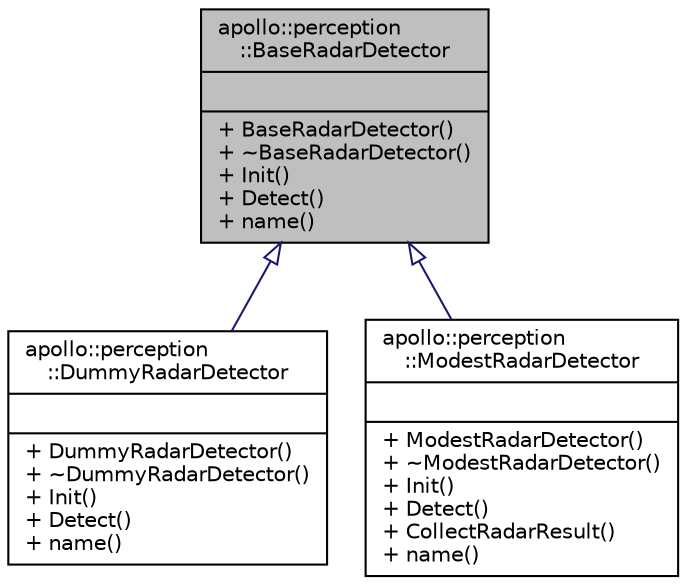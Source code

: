 digraph "apollo::perception::BaseRadarDetector"
{
  edge [fontname="Helvetica",fontsize="10",labelfontname="Helvetica",labelfontsize="10"];
  node [fontname="Helvetica",fontsize="10",shape=record];
  Node0 [label="{apollo::perception\l::BaseRadarDetector\n||+ BaseRadarDetector()\l+ ~BaseRadarDetector()\l+ Init()\l+ Detect()\l+ name()\l}",height=0.2,width=0.4,color="black", fillcolor="grey75", style="filled", fontcolor="black"];
  Node0 -> Node1 [dir="back",color="midnightblue",fontsize="10",style="solid",arrowtail="onormal",fontname="Helvetica"];
  Node1 [label="{apollo::perception\l::DummyRadarDetector\n||+ DummyRadarDetector()\l+ ~DummyRadarDetector()\l+ Init()\l+ Detect()\l+ name()\l}",height=0.2,width=0.4,color="black", fillcolor="white", style="filled",URL="$classapollo_1_1perception_1_1DummyRadarDetector.html"];
  Node0 -> Node2 [dir="back",color="midnightblue",fontsize="10",style="solid",arrowtail="onormal",fontname="Helvetica"];
  Node2 [label="{apollo::perception\l::ModestRadarDetector\n||+ ModestRadarDetector()\l+ ~ModestRadarDetector()\l+ Init()\l+ Detect()\l+ CollectRadarResult()\l+ name()\l}",height=0.2,width=0.4,color="black", fillcolor="white", style="filled",URL="$classapollo_1_1perception_1_1ModestRadarDetector.html"];
}
